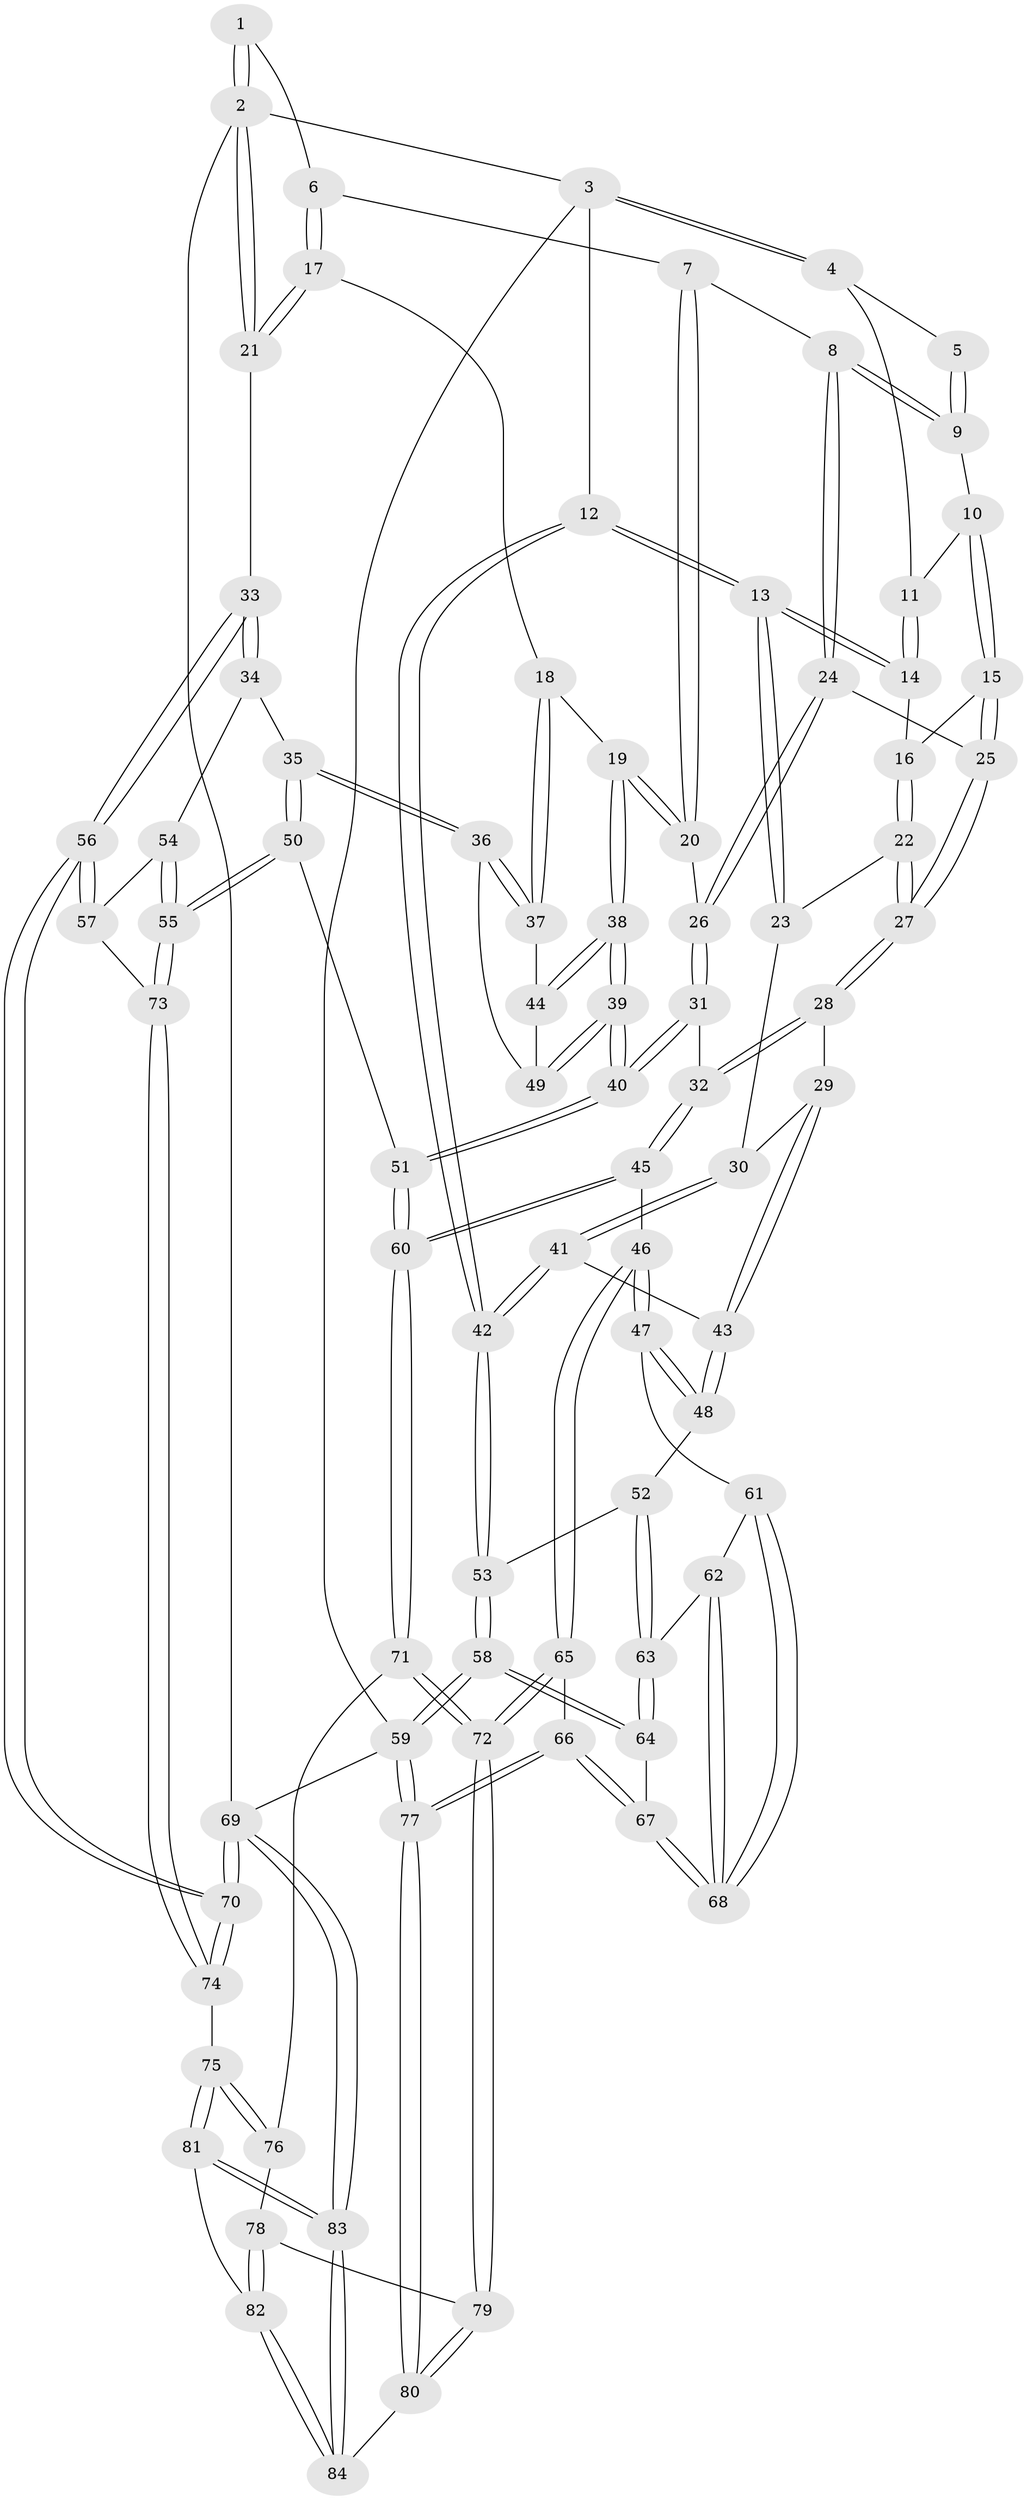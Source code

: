 // Generated by graph-tools (version 1.1) at 2025/38/03/09/25 02:38:52]
// undirected, 84 vertices, 207 edges
graph export_dot {
graph [start="1"]
  node [color=gray90,style=filled];
  1 [pos="+0.7125804482830811+0"];
  2 [pos="+1+0"];
  3 [pos="+0+0"];
  4 [pos="+0.4009827832796798+0"];
  5 [pos="+0.5608647721558144+0"];
  6 [pos="+0.7365165902128065+0.02531411991425112"];
  7 [pos="+0.7340497135591048+0.027457805452285253"];
  8 [pos="+0.5694230139408006+0.12398722895396831"];
  9 [pos="+0.5663918629817467+0.11957020771162455"];
  10 [pos="+0.42208921308126746+0"];
  11 [pos="+0.393087656878958+0"];
  12 [pos="+0+0.13007482362888187"];
  13 [pos="+0+0.1413724756765732"];
  14 [pos="+0.26803661218085345+0.08588171241240915"];
  15 [pos="+0.42161755374610643+0.16617994423815904"];
  16 [pos="+0.2843473781917403+0.11124981591259514"];
  17 [pos="+0.8771432476769384+0.17780157241069175"];
  18 [pos="+0.8714658938089047+0.18891857682020557"];
  19 [pos="+0.734455492616225+0.3003989681343372"];
  20 [pos="+0.6446005549807373+0.25845507072397"];
  21 [pos="+1+0.062411475287801624"];
  22 [pos="+0.2882429852575648+0.2186077156899115"];
  23 [pos="+0.21247686909073846+0.24500355088003925"];
  24 [pos="+0.5393824292522346+0.20754511430334477"];
  25 [pos="+0.42961850374924604+0.18278101537486088"];
  26 [pos="+0.5619088766099444+0.24681759390552413"];
  27 [pos="+0.3601467492955135+0.25376923041279326"];
  28 [pos="+0.36027387284730045+0.32913280370166215"];
  29 [pos="+0.3372256254291114+0.3331071288557694"];
  30 [pos="+0.24552213175832616+0.3323951071554834"];
  31 [pos="+0.48590386547526654+0.4342154786401706"];
  32 [pos="+0.4575664409974326+0.4436319644079533"];
  33 [pos="+1+0.40345373183183436"];
  34 [pos="+0.9949616739211425+0.4284551386970804"];
  35 [pos="+0.9646213655327597+0.4157756869663455"];
  36 [pos="+0.9522345676555903+0.40861702228884494"];
  37 [pos="+0.9155959410389387+0.3564307398634267"];
  38 [pos="+0.7352028976649961+0.4041831020553565"];
  39 [pos="+0.7171024389932089+0.4979255424014128"];
  40 [pos="+0.709707969795116+0.514240177021983"];
  41 [pos="+0.21710046286086898+0.3699736410411843"];
  42 [pos="+0+0.3216424421205618"];
  43 [pos="+0.24064012971995347+0.45197831497723884"];
  44 [pos="+0.8594327787003129+0.3742511555759783"];
  45 [pos="+0.40194410170502143+0.5181439199058525"];
  46 [pos="+0.36635126486275715+0.5380443714699114"];
  47 [pos="+0.2993045144645307+0.5359981735143202"];
  48 [pos="+0.24491873869560307+0.49566608779691973"];
  49 [pos="+0.8563404100615439+0.44231490642800914"];
  50 [pos="+0.773920859974714+0.5966445595022043"];
  51 [pos="+0.7178917087433565+0.5397241033677487"];
  52 [pos="+0.07817894074357302+0.4931833496857613"];
  53 [pos="+0+0.34645615048833867"];
  54 [pos="+0.9736685554083284+0.470553370589622"];
  55 [pos="+0.7821052841336871+0.6063084361401666"];
  56 [pos="+1+0.7543001063312059"];
  57 [pos="+0.9508077173603738+0.6353830027563849"];
  58 [pos="+0+0.9259787585780652"];
  59 [pos="+0+1"];
  60 [pos="+0.5480765858105116+0.6861286219235012"];
  61 [pos="+0.2848028039550694+0.5543526326139842"];
  62 [pos="+0.13655555704335448+0.6450880156891909"];
  63 [pos="+0.11758298871128828+0.6397883851037753"];
  64 [pos="+0.019971873564211675+0.7185655137791168"];
  65 [pos="+0.37145153835983796+0.7739610519172451"];
  66 [pos="+0.24511478771665693+0.7865101080202616"];
  67 [pos="+0.22957250555060932+0.7547335845658035"];
  68 [pos="+0.22628001976870213+0.7447229367101278"];
  69 [pos="+1+1"];
  70 [pos="+1+1"];
  71 [pos="+0.5456917372555703+0.6980760301451181"];
  72 [pos="+0.389976149751128+0.7849769926101595"];
  73 [pos="+0.7988401161984459+0.6330515541232002"];
  74 [pos="+0.7864025486048856+0.7376900845208915"];
  75 [pos="+0.7259951607443684+0.8182073494512024"];
  76 [pos="+0.6101617189644422+0.7878796754245078"];
  77 [pos="+0+1"];
  78 [pos="+0.5393568934939846+0.8623197819934645"];
  79 [pos="+0.4383996328388038+0.8927125081165109"];
  80 [pos="+0.4004300438214954+1"];
  81 [pos="+0.7281354944867213+0.8509078258158055"];
  82 [pos="+0.6545579494069192+0.9695449108865282"];
  83 [pos="+1+1"];
  84 [pos="+0.6037425591087258+1"];
  1 -- 2;
  1 -- 2;
  1 -- 6;
  2 -- 3;
  2 -- 21;
  2 -- 21;
  2 -- 69;
  3 -- 4;
  3 -- 4;
  3 -- 12;
  3 -- 59;
  4 -- 5;
  4 -- 11;
  5 -- 9;
  5 -- 9;
  6 -- 7;
  6 -- 17;
  6 -- 17;
  7 -- 8;
  7 -- 20;
  7 -- 20;
  8 -- 9;
  8 -- 9;
  8 -- 24;
  8 -- 24;
  9 -- 10;
  10 -- 11;
  10 -- 15;
  10 -- 15;
  11 -- 14;
  11 -- 14;
  12 -- 13;
  12 -- 13;
  12 -- 42;
  12 -- 42;
  13 -- 14;
  13 -- 14;
  13 -- 23;
  13 -- 23;
  14 -- 16;
  15 -- 16;
  15 -- 25;
  15 -- 25;
  16 -- 22;
  16 -- 22;
  17 -- 18;
  17 -- 21;
  17 -- 21;
  18 -- 19;
  18 -- 37;
  18 -- 37;
  19 -- 20;
  19 -- 20;
  19 -- 38;
  19 -- 38;
  20 -- 26;
  21 -- 33;
  22 -- 23;
  22 -- 27;
  22 -- 27;
  23 -- 30;
  24 -- 25;
  24 -- 26;
  24 -- 26;
  25 -- 27;
  25 -- 27;
  26 -- 31;
  26 -- 31;
  27 -- 28;
  27 -- 28;
  28 -- 29;
  28 -- 32;
  28 -- 32;
  29 -- 30;
  29 -- 43;
  29 -- 43;
  30 -- 41;
  30 -- 41;
  31 -- 32;
  31 -- 40;
  31 -- 40;
  32 -- 45;
  32 -- 45;
  33 -- 34;
  33 -- 34;
  33 -- 56;
  33 -- 56;
  34 -- 35;
  34 -- 54;
  35 -- 36;
  35 -- 36;
  35 -- 50;
  35 -- 50;
  36 -- 37;
  36 -- 37;
  36 -- 49;
  37 -- 44;
  38 -- 39;
  38 -- 39;
  38 -- 44;
  38 -- 44;
  39 -- 40;
  39 -- 40;
  39 -- 49;
  39 -- 49;
  40 -- 51;
  40 -- 51;
  41 -- 42;
  41 -- 42;
  41 -- 43;
  42 -- 53;
  42 -- 53;
  43 -- 48;
  43 -- 48;
  44 -- 49;
  45 -- 46;
  45 -- 60;
  45 -- 60;
  46 -- 47;
  46 -- 47;
  46 -- 65;
  46 -- 65;
  47 -- 48;
  47 -- 48;
  47 -- 61;
  48 -- 52;
  50 -- 51;
  50 -- 55;
  50 -- 55;
  51 -- 60;
  51 -- 60;
  52 -- 53;
  52 -- 63;
  52 -- 63;
  53 -- 58;
  53 -- 58;
  54 -- 55;
  54 -- 55;
  54 -- 57;
  55 -- 73;
  55 -- 73;
  56 -- 57;
  56 -- 57;
  56 -- 70;
  56 -- 70;
  57 -- 73;
  58 -- 59;
  58 -- 59;
  58 -- 64;
  58 -- 64;
  59 -- 77;
  59 -- 77;
  59 -- 69;
  60 -- 71;
  60 -- 71;
  61 -- 62;
  61 -- 68;
  61 -- 68;
  62 -- 63;
  62 -- 68;
  62 -- 68;
  63 -- 64;
  63 -- 64;
  64 -- 67;
  65 -- 66;
  65 -- 72;
  65 -- 72;
  66 -- 67;
  66 -- 67;
  66 -- 77;
  66 -- 77;
  67 -- 68;
  67 -- 68;
  69 -- 70;
  69 -- 70;
  69 -- 83;
  69 -- 83;
  70 -- 74;
  70 -- 74;
  71 -- 72;
  71 -- 72;
  71 -- 76;
  72 -- 79;
  72 -- 79;
  73 -- 74;
  73 -- 74;
  74 -- 75;
  75 -- 76;
  75 -- 76;
  75 -- 81;
  75 -- 81;
  76 -- 78;
  77 -- 80;
  77 -- 80;
  78 -- 79;
  78 -- 82;
  78 -- 82;
  79 -- 80;
  79 -- 80;
  80 -- 84;
  81 -- 82;
  81 -- 83;
  81 -- 83;
  82 -- 84;
  82 -- 84;
  83 -- 84;
  83 -- 84;
}
